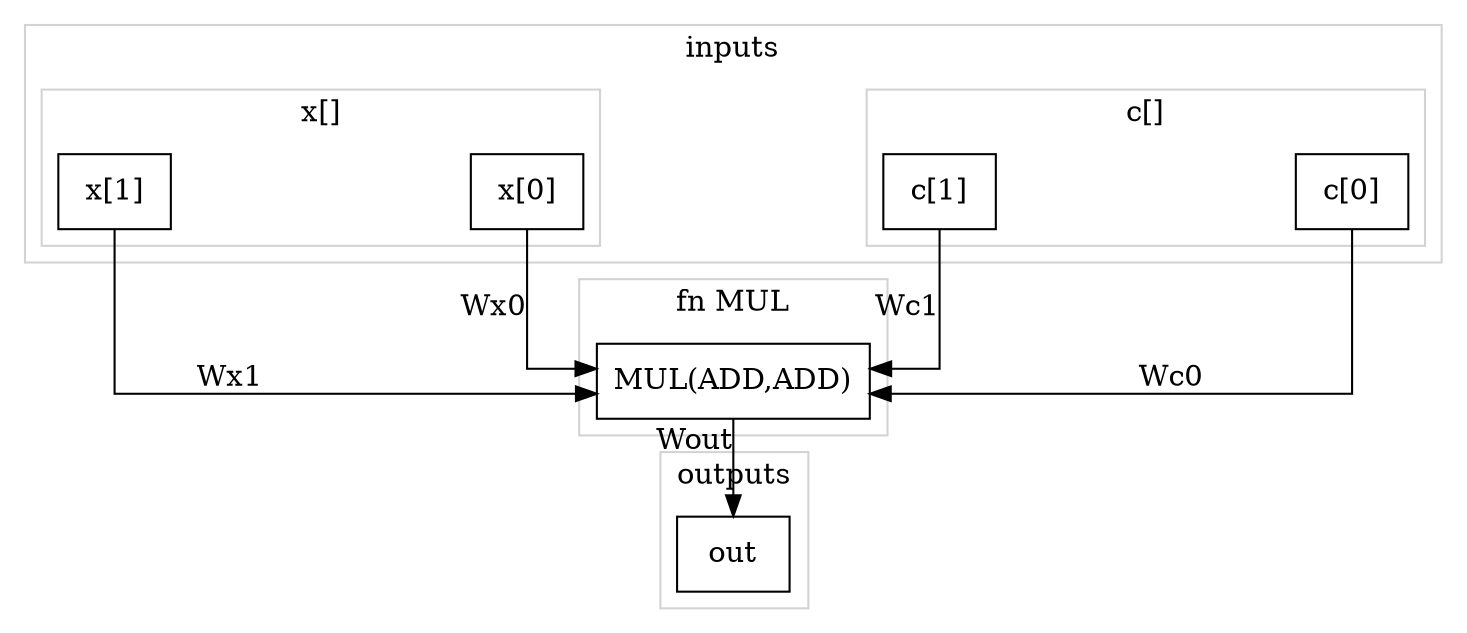 digraph SIMPLEARRAYCIRC {
	graph [center=true,
		forcelabels=true,
		nodesep=2.0,
		splines=ortho
	];
	subgraph cluster_expression {
		graph [color=lightgray,
			label="fn MUL"
		];
		nexp1	[label="MUL(ADD,ADD)",
			shape=box];
	}
	subgraph cluster_input {
		graph [color=lightgray,
			label=inputs
		];
		subgraph cluster_array2 {
			graph [color=lightgray,
				label="c[]"
			];
			nc1	[label="c[0]",
				shape=box];
			nc2	[label="c[1]",
				shape=box];
		}
		subgraph cluster_array1 {
			graph [color=lightgray,
				label="x[]"
			];
			nx1	[label="x[0]",
				shape=box];
			nx2	[label="x[1]",
				shape=box];
		}
	}
	subgraph cluster_output {
		graph [color=lightgray,
			label=outputs
		];
		nout1	[label=out,
			shape=box];
	}
	nx1 -> nexp1	[xlabel=Wx0];
	nx2 -> nexp1	[xlabel=Wx1];
	nc1 -> nexp1	[xlabel=Wc0];
	nc2 -> nexp1	[xlabel=Wc1];
	nexp1 -> nout1	[xlabel=Wout];
}
